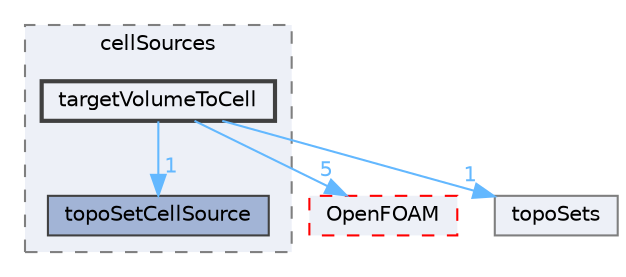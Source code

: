 digraph "src/meshTools/topoSet/cellSources/targetVolumeToCell"
{
 // LATEX_PDF_SIZE
  bgcolor="transparent";
  edge [fontname=Helvetica,fontsize=10,labelfontname=Helvetica,labelfontsize=10];
  node [fontname=Helvetica,fontsize=10,shape=box,height=0.2,width=0.4];
  compound=true
  subgraph clusterdir_7191e266c7adc3c79494645c7d896727 {
    graph [ bgcolor="#edf0f7", pencolor="grey50", label="cellSources", fontname=Helvetica,fontsize=10 style="filled,dashed", URL="dir_7191e266c7adc3c79494645c7d896727.html",tooltip=""]
  dir_4ae62864b70182b5576499dcedbe0929 [label="topoSetCellSource", fillcolor="#a2b4d6", color="grey25", style="filled", URL="dir_4ae62864b70182b5576499dcedbe0929.html",tooltip=""];
  dir_154e74d4ab4053dd42d6707ea5405ea2 [label="targetVolumeToCell", fillcolor="#edf0f7", color="grey25", style="filled,bold", URL="dir_154e74d4ab4053dd42d6707ea5405ea2.html",tooltip=""];
  }
  dir_c5473ff19b20e6ec4dfe5c310b3778a8 [label="OpenFOAM", fillcolor="#edf0f7", color="red", style="filled,dashed", URL="dir_c5473ff19b20e6ec4dfe5c310b3778a8.html",tooltip=""];
  dir_cf85cbbd7fd849cf972e2760b9b27a5d [label="topoSets", fillcolor="#edf0f7", color="grey50", style="filled", URL="dir_cf85cbbd7fd849cf972e2760b9b27a5d.html",tooltip=""];
  dir_154e74d4ab4053dd42d6707ea5405ea2->dir_4ae62864b70182b5576499dcedbe0929 [headlabel="1", labeldistance=1.5 headhref="dir_003962_004075.html" href="dir_003962_004075.html" color="steelblue1" fontcolor="steelblue1"];
  dir_154e74d4ab4053dd42d6707ea5405ea2->dir_c5473ff19b20e6ec4dfe5c310b3778a8 [headlabel="5", labeldistance=1.5 headhref="dir_003962_002695.html" href="dir_003962_002695.html" color="steelblue1" fontcolor="steelblue1"];
  dir_154e74d4ab4053dd42d6707ea5405ea2->dir_cf85cbbd7fd849cf972e2760b9b27a5d [headlabel="1", labeldistance=1.5 headhref="dir_003962_004081.html" href="dir_003962_004081.html" color="steelblue1" fontcolor="steelblue1"];
}
